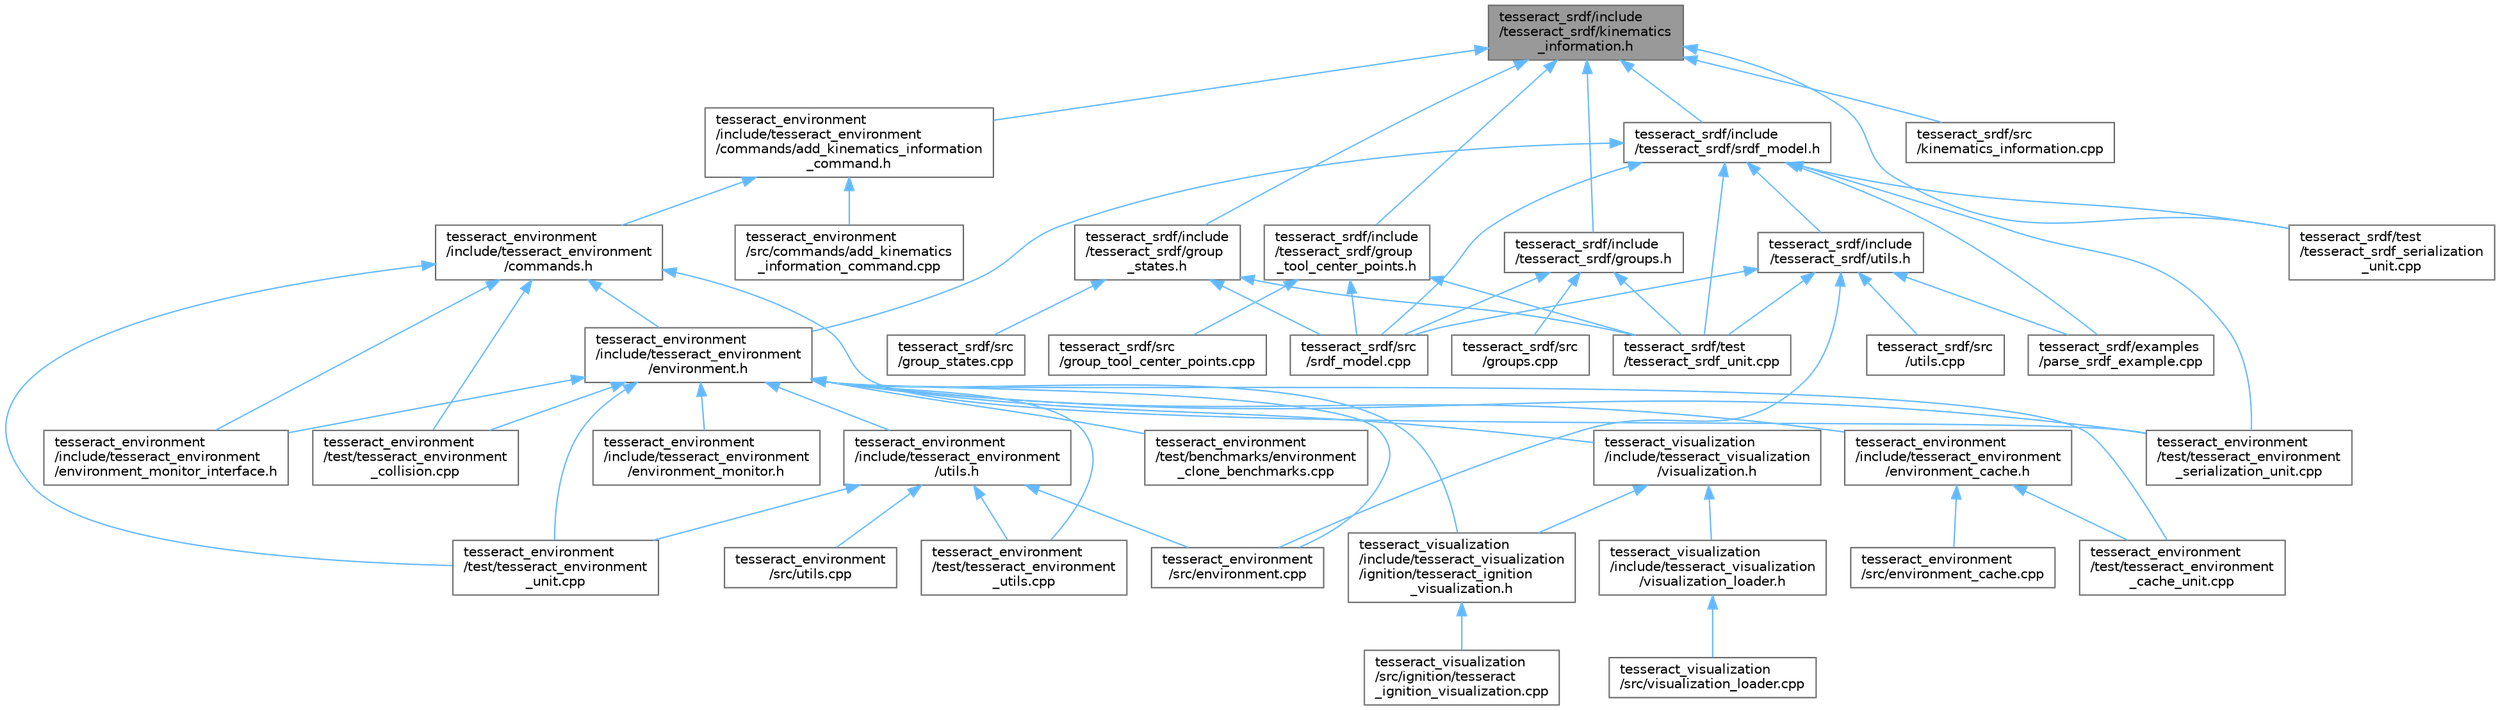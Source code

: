 digraph "tesseract_srdf/include/tesseract_srdf/kinematics_information.h"
{
 // LATEX_PDF_SIZE
  bgcolor="transparent";
  edge [fontname=Helvetica,fontsize=10,labelfontname=Helvetica,labelfontsize=10];
  node [fontname=Helvetica,fontsize=10,shape=box,height=0.2,width=0.4];
  Node1 [label="tesseract_srdf/include\l/tesseract_srdf/kinematics\l_information.h",height=0.2,width=0.4,color="gray40", fillcolor="grey60", style="filled", fontcolor="black",tooltip="This hold the kinematics information."];
  Node1 -> Node2 [dir="back",color="steelblue1",style="solid"];
  Node2 [label="tesseract_environment\l/include/tesseract_environment\l/commands/add_kinematics_information\l_command.h",height=0.2,width=0.4,color="grey40", fillcolor="white", style="filled",URL="$d6/d07/add__kinematics__information__command_8h.html",tooltip="Used to kinematics information to the environment."];
  Node2 -> Node3 [dir="back",color="steelblue1",style="solid"];
  Node3 [label="tesseract_environment\l/include/tesseract_environment\l/commands.h",height=0.2,width=0.4,color="grey40", fillcolor="white", style="filled",URL="$d5/d90/commands_8h.html",tooltip="This contains classes for recording operations applied to the environment for tracking changes...."];
  Node3 -> Node4 [dir="back",color="steelblue1",style="solid"];
  Node4 [label="tesseract_environment\l/include/tesseract_environment\l/environment.h",height=0.2,width=0.4,color="grey40", fillcolor="white", style="filled",URL="$de/d26/environment_8h.html",tooltip=" "];
  Node4 -> Node5 [dir="back",color="steelblue1",style="solid"];
  Node5 [label="tesseract_environment\l/include/tesseract_environment\l/environment_cache.h",height=0.2,width=0.4,color="grey40", fillcolor="white", style="filled",URL="$d0/df2/environment__cache_8h.html",tooltip="A environment cache."];
  Node5 -> Node6 [dir="back",color="steelblue1",style="solid"];
  Node6 [label="tesseract_environment\l/src/environment_cache.cpp",height=0.2,width=0.4,color="grey40", fillcolor="white", style="filled",URL="$db/d51/environment__cache_8cpp.html",tooltip="Default environment cache."];
  Node5 -> Node7 [dir="back",color="steelblue1",style="solid"];
  Node7 [label="tesseract_environment\l/test/tesseract_environment\l_cache_unit.cpp",height=0.2,width=0.4,color="grey40", fillcolor="white", style="filled",URL="$d4/d61/tesseract__environment__cache__unit_8cpp.html",tooltip=" "];
  Node4 -> Node8 [dir="back",color="steelblue1",style="solid"];
  Node8 [label="tesseract_environment\l/include/tesseract_environment\l/environment_monitor.h",height=0.2,width=0.4,color="grey40", fillcolor="white", style="filled",URL="$d4/d7d/environment__monitor_8h.html",tooltip="Tesseract Environment Monitor Interface Class."];
  Node4 -> Node9 [dir="back",color="steelblue1",style="solid"];
  Node9 [label="tesseract_environment\l/include/tesseract_environment\l/environment_monitor_interface.h",height=0.2,width=0.4,color="grey40", fillcolor="white", style="filled",URL="$d1/d4a/environment__monitor__interface_8h.html",tooltip="This is a utility class for applying changes to multiple tesseract environment monitors."];
  Node4 -> Node10 [dir="back",color="steelblue1",style="solid"];
  Node10 [label="tesseract_environment\l/include/tesseract_environment\l/utils.h",height=0.2,width=0.4,color="grey40", fillcolor="white", style="filled",URL="$d9/d71/tesseract__environment_2include_2tesseract__environment_2utils_8h.html",tooltip="Tesseract Environment Utility Functions."];
  Node10 -> Node11 [dir="back",color="steelblue1",style="solid"];
  Node11 [label="tesseract_environment\l/src/environment.cpp",height=0.2,width=0.4,color="grey40", fillcolor="white", style="filled",URL="$dc/d82/environment_8cpp.html",tooltip="Tesseract environment interface implementation."];
  Node10 -> Node12 [dir="back",color="steelblue1",style="solid"];
  Node12 [label="tesseract_environment\l/src/utils.cpp",height=0.2,width=0.4,color="grey40", fillcolor="white", style="filled",URL="$d1/d89/tesseract__environment_2src_2utils_8cpp.html",tooltip="Tesseract Environment Utility Functions."];
  Node10 -> Node13 [dir="back",color="steelblue1",style="solid"];
  Node13 [label="tesseract_environment\l/test/tesseract_environment\l_unit.cpp",height=0.2,width=0.4,color="grey40", fillcolor="white", style="filled",URL="$d0/d5b/tesseract__environment__unit_8cpp.html",tooltip=" "];
  Node10 -> Node14 [dir="back",color="steelblue1",style="solid"];
  Node14 [label="tesseract_environment\l/test/tesseract_environment\l_utils.cpp",height=0.2,width=0.4,color="grey40", fillcolor="white", style="filled",URL="$df/d00/tesseract__environment__utils_8cpp.html",tooltip=" "];
  Node4 -> Node11 [dir="back",color="steelblue1",style="solid"];
  Node4 -> Node15 [dir="back",color="steelblue1",style="solid"];
  Node15 [label="tesseract_environment\l/test/benchmarks/environment\l_clone_benchmarks.cpp",height=0.2,width=0.4,color="grey40", fillcolor="white", style="filled",URL="$de/d87/environment__clone__benchmarks_8cpp.html",tooltip=" "];
  Node4 -> Node7 [dir="back",color="steelblue1",style="solid"];
  Node4 -> Node16 [dir="back",color="steelblue1",style="solid"];
  Node16 [label="tesseract_environment\l/test/tesseract_environment\l_collision.cpp",height=0.2,width=0.4,color="grey40", fillcolor="white", style="filled",URL="$d8/da4/tesseract__environment__collision_8cpp.html",tooltip=" "];
  Node4 -> Node17 [dir="back",color="steelblue1",style="solid"];
  Node17 [label="tesseract_environment\l/test/tesseract_environment\l_serialization_unit.cpp",height=0.2,width=0.4,color="grey40", fillcolor="white", style="filled",URL="$d9/de5/tesseract__environment__serialization__unit_8cpp.html",tooltip=" "];
  Node4 -> Node13 [dir="back",color="steelblue1",style="solid"];
  Node4 -> Node14 [dir="back",color="steelblue1",style="solid"];
  Node4 -> Node18 [dir="back",color="steelblue1",style="solid"];
  Node18 [label="tesseract_visualization\l/include/tesseract_visualization\l/ignition/tesseract_ignition\l_visualization.h",height=0.2,width=0.4,color="grey40", fillcolor="white", style="filled",URL="$d0/de9/tesseract__ignition__visualization_8h.html",tooltip=" "];
  Node18 -> Node19 [dir="back",color="steelblue1",style="solid"];
  Node19 [label="tesseract_visualization\l/src/ignition/tesseract\l_ignition_visualization.cpp",height=0.2,width=0.4,color="grey40", fillcolor="white", style="filled",URL="$d6/dbe/tesseract__ignition__visualization_8cpp.html",tooltip=" "];
  Node4 -> Node20 [dir="back",color="steelblue1",style="solid"];
  Node20 [label="tesseract_visualization\l/include/tesseract_visualization\l/visualization.h",height=0.2,width=0.4,color="grey40", fillcolor="white", style="filled",URL="$d2/d02/visualization_8h.html",tooltip="Visualization Class."];
  Node20 -> Node18 [dir="back",color="steelblue1",style="solid"];
  Node20 -> Node21 [dir="back",color="steelblue1",style="solid"];
  Node21 [label="tesseract_visualization\l/include/tesseract_visualization\l/visualization_loader.h",height=0.2,width=0.4,color="grey40", fillcolor="white", style="filled",URL="$da/d93/visualization__loader_8h.html",tooltip="Visualization Loader."];
  Node21 -> Node22 [dir="back",color="steelblue1",style="solid"];
  Node22 [label="tesseract_visualization\l/src/visualization_loader.cpp",height=0.2,width=0.4,color="grey40", fillcolor="white", style="filled",URL="$d3/da9/visualization__loader_8cpp.html",tooltip=" "];
  Node3 -> Node9 [dir="back",color="steelblue1",style="solid"];
  Node3 -> Node16 [dir="back",color="steelblue1",style="solid"];
  Node3 -> Node17 [dir="back",color="steelblue1",style="solid"];
  Node3 -> Node13 [dir="back",color="steelblue1",style="solid"];
  Node2 -> Node23 [dir="back",color="steelblue1",style="solid"];
  Node23 [label="tesseract_environment\l/src/commands/add_kinematics\l_information_command.cpp",height=0.2,width=0.4,color="grey40", fillcolor="white", style="filled",URL="$dc/de2/add__kinematics__information__command_8cpp.html",tooltip=" "];
  Node1 -> Node24 [dir="back",color="steelblue1",style="solid"];
  Node24 [label="tesseract_srdf/include\l/tesseract_srdf/group\l_states.h",height=0.2,width=0.4,color="grey40", fillcolor="white", style="filled",URL="$d6/d1e/group__states_8h.html",tooltip="Parse group states data from srdf file."];
  Node24 -> Node25 [dir="back",color="steelblue1",style="solid"];
  Node25 [label="tesseract_srdf/src\l/group_states.cpp",height=0.2,width=0.4,color="grey40", fillcolor="white", style="filled",URL="$db/df1/group__states_8cpp.html",tooltip="Parse group states data from srdf file."];
  Node24 -> Node26 [dir="back",color="steelblue1",style="solid"];
  Node26 [label="tesseract_srdf/src\l/srdf_model.cpp",height=0.2,width=0.4,color="grey40", fillcolor="white", style="filled",URL="$d6/de2/srdf__model_8cpp.html",tooltip="Parse srdf xml."];
  Node24 -> Node27 [dir="back",color="steelblue1",style="solid"];
  Node27 [label="tesseract_srdf/test\l/tesseract_srdf_unit.cpp",height=0.2,width=0.4,color="grey40", fillcolor="white", style="filled",URL="$d3/d6b/tesseract__srdf__unit_8cpp.html",tooltip=" "];
  Node1 -> Node28 [dir="back",color="steelblue1",style="solid"];
  Node28 [label="tesseract_srdf/include\l/tesseract_srdf/group\l_tool_center_points.h",height=0.2,width=0.4,color="grey40", fillcolor="white", style="filled",URL="$d1/d42/group__tool__center__points_8h.html",tooltip="Parse group tool center points data from srdf file."];
  Node28 -> Node29 [dir="back",color="steelblue1",style="solid"];
  Node29 [label="tesseract_srdf/src\l/group_tool_center_points.cpp",height=0.2,width=0.4,color="grey40", fillcolor="white", style="filled",URL="$d7/dfc/group__tool__center__points_8cpp.html",tooltip="Parse group tool center points data from srdf file."];
  Node28 -> Node26 [dir="back",color="steelblue1",style="solid"];
  Node28 -> Node27 [dir="back",color="steelblue1",style="solid"];
  Node1 -> Node30 [dir="back",color="steelblue1",style="solid"];
  Node30 [label="tesseract_srdf/include\l/tesseract_srdf/groups.h",height=0.2,width=0.4,color="grey40", fillcolor="white", style="filled",URL="$d5/df9/groups_8h.html",tooltip="Parse groups data from srdf file."];
  Node30 -> Node31 [dir="back",color="steelblue1",style="solid"];
  Node31 [label="tesseract_srdf/src\l/groups.cpp",height=0.2,width=0.4,color="grey40", fillcolor="white", style="filled",URL="$d6/d33/groups_8cpp.html",tooltip="Parse groups data from srdf file."];
  Node30 -> Node26 [dir="back",color="steelblue1",style="solid"];
  Node30 -> Node27 [dir="back",color="steelblue1",style="solid"];
  Node1 -> Node32 [dir="back",color="steelblue1",style="solid"];
  Node32 [label="tesseract_srdf/include\l/tesseract_srdf/srdf_model.h",height=0.2,width=0.4,color="grey40", fillcolor="white", style="filled",URL="$d0/d42/srdf__model_8h.html",tooltip="Parse srdf xml."];
  Node32 -> Node4 [dir="back",color="steelblue1",style="solid"];
  Node32 -> Node17 [dir="back",color="steelblue1",style="solid"];
  Node32 -> Node33 [dir="back",color="steelblue1",style="solid"];
  Node33 [label="tesseract_srdf/examples\l/parse_srdf_example.cpp",height=0.2,width=0.4,color="grey40", fillcolor="white", style="filled",URL="$d3/d2e/parse__srdf__example_8cpp.html",tooltip=" "];
  Node32 -> Node34 [dir="back",color="steelblue1",style="solid"];
  Node34 [label="tesseract_srdf/include\l/tesseract_srdf/utils.h",height=0.2,width=0.4,color="grey40", fillcolor="white", style="filled",URL="$dd/d02/tesseract__srdf_2include_2tesseract__srdf_2utils_8h.html",tooltip="Tesseract SRDF utility functions."];
  Node34 -> Node11 [dir="back",color="steelblue1",style="solid"];
  Node34 -> Node33 [dir="back",color="steelblue1",style="solid"];
  Node34 -> Node26 [dir="back",color="steelblue1",style="solid"];
  Node34 -> Node35 [dir="back",color="steelblue1",style="solid"];
  Node35 [label="tesseract_srdf/src\l/utils.cpp",height=0.2,width=0.4,color="grey40", fillcolor="white", style="filled",URL="$db/d3a/tesseract__srdf_2src_2utils_8cpp.html",tooltip="Tesseract SRDF utility functions."];
  Node34 -> Node27 [dir="back",color="steelblue1",style="solid"];
  Node32 -> Node26 [dir="back",color="steelblue1",style="solid"];
  Node32 -> Node36 [dir="back",color="steelblue1",style="solid"];
  Node36 [label="tesseract_srdf/test\l/tesseract_srdf_serialization\l_unit.cpp",height=0.2,width=0.4,color="grey40", fillcolor="white", style="filled",URL="$d9/d45/tesseract__srdf__serialization__unit_8cpp.html",tooltip="Tests serialization."];
  Node32 -> Node27 [dir="back",color="steelblue1",style="solid"];
  Node1 -> Node37 [dir="back",color="steelblue1",style="solid"];
  Node37 [label="tesseract_srdf/src\l/kinematics_information.cpp",height=0.2,width=0.4,color="grey40", fillcolor="white", style="filled",URL="$dd/d41/kinematics__information_8cpp.html",tooltip="This hold the kinematics information."];
  Node1 -> Node36 [dir="back",color="steelblue1",style="solid"];
}
